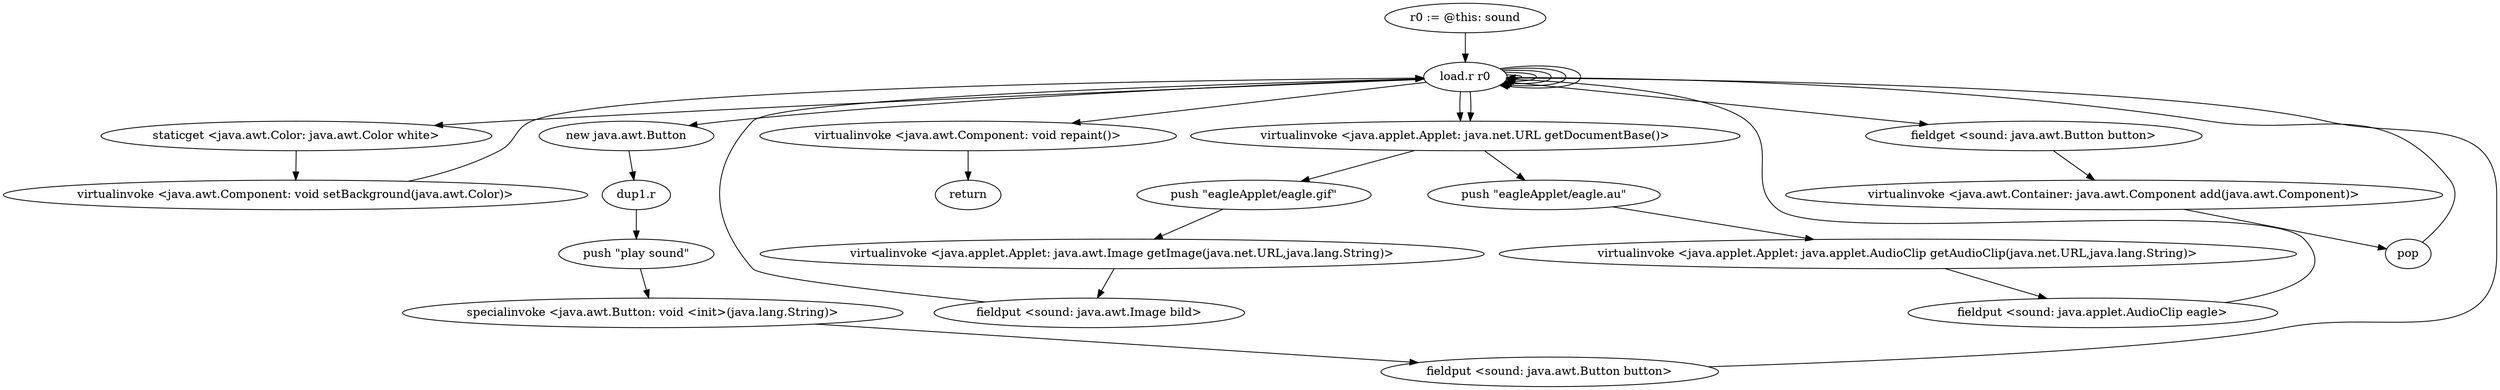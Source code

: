 digraph "" {
    "r0 := @this: sound"
    "load.r r0"
    "r0 := @this: sound"->"load.r r0";
    "staticget <java.awt.Color: java.awt.Color white>"
    "load.r r0"->"staticget <java.awt.Color: java.awt.Color white>";
    "virtualinvoke <java.awt.Component: void setBackground(java.awt.Color)>"
    "staticget <java.awt.Color: java.awt.Color white>"->"virtualinvoke <java.awt.Component: void setBackground(java.awt.Color)>";
    "virtualinvoke <java.awt.Component: void setBackground(java.awt.Color)>"->"load.r r0";
    "load.r r0"->"load.r r0";
    "load.r r0"->"load.r r0";
    "virtualinvoke <java.applet.Applet: java.net.URL getDocumentBase()>"
    "load.r r0"->"virtualinvoke <java.applet.Applet: java.net.URL getDocumentBase()>";
    "push \"eagleApplet/eagle.gif\""
    "virtualinvoke <java.applet.Applet: java.net.URL getDocumentBase()>"->"push \"eagleApplet/eagle.gif\"";
    "virtualinvoke <java.applet.Applet: java.awt.Image getImage(java.net.URL,java.lang.String)>"
    "push \"eagleApplet/eagle.gif\""->"virtualinvoke <java.applet.Applet: java.awt.Image getImage(java.net.URL,java.lang.String)>";
    "fieldput <sound: java.awt.Image bild>"
    "virtualinvoke <java.applet.Applet: java.awt.Image getImage(java.net.URL,java.lang.String)>"->"fieldput <sound: java.awt.Image bild>";
    "fieldput <sound: java.awt.Image bild>"->"load.r r0";
    "load.r r0"->"load.r r0";
    "load.r r0"->"load.r r0";
    "load.r r0"->"virtualinvoke <java.applet.Applet: java.net.URL getDocumentBase()>";
    "push \"eagleApplet/eagle.au\""
    "virtualinvoke <java.applet.Applet: java.net.URL getDocumentBase()>"->"push \"eagleApplet/eagle.au\"";
    "virtualinvoke <java.applet.Applet: java.applet.AudioClip getAudioClip(java.net.URL,java.lang.String)>"
    "push \"eagleApplet/eagle.au\""->"virtualinvoke <java.applet.Applet: java.applet.AudioClip getAudioClip(java.net.URL,java.lang.String)>";
    "fieldput <sound: java.applet.AudioClip eagle>"
    "virtualinvoke <java.applet.Applet: java.applet.AudioClip getAudioClip(java.net.URL,java.lang.String)>"->"fieldput <sound: java.applet.AudioClip eagle>";
    "fieldput <sound: java.applet.AudioClip eagle>"->"load.r r0";
    "new java.awt.Button"
    "load.r r0"->"new java.awt.Button";
    "dup1.r"
    "new java.awt.Button"->"dup1.r";
    "push \"play sound\""
    "dup1.r"->"push \"play sound\"";
    "specialinvoke <java.awt.Button: void <init>(java.lang.String)>"
    "push \"play sound\""->"specialinvoke <java.awt.Button: void <init>(java.lang.String)>";
    "fieldput <sound: java.awt.Button button>"
    "specialinvoke <java.awt.Button: void <init>(java.lang.String)>"->"fieldput <sound: java.awt.Button button>";
    "fieldput <sound: java.awt.Button button>"->"load.r r0";
    "load.r r0"->"load.r r0";
    "fieldget <sound: java.awt.Button button>"
    "load.r r0"->"fieldget <sound: java.awt.Button button>";
    "virtualinvoke <java.awt.Container: java.awt.Component add(java.awt.Component)>"
    "fieldget <sound: java.awt.Button button>"->"virtualinvoke <java.awt.Container: java.awt.Component add(java.awt.Component)>";
    "pop"
    "virtualinvoke <java.awt.Container: java.awt.Component add(java.awt.Component)>"->"pop";
    "pop"->"load.r r0";
    "virtualinvoke <java.awt.Component: void repaint()>"
    "load.r r0"->"virtualinvoke <java.awt.Component: void repaint()>";
    "return"
    "virtualinvoke <java.awt.Component: void repaint()>"->"return";
}
